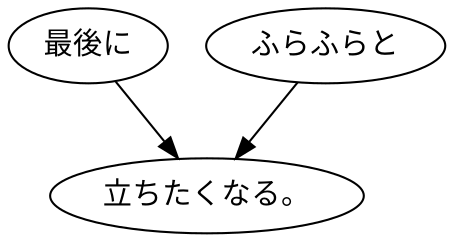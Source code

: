 digraph graph9156 {
	node0 [label="最後に"];
	node1 [label="ふらふらと"];
	node2 [label="立ちたくなる。"];
	node0 -> node2;
	node1 -> node2;
}
